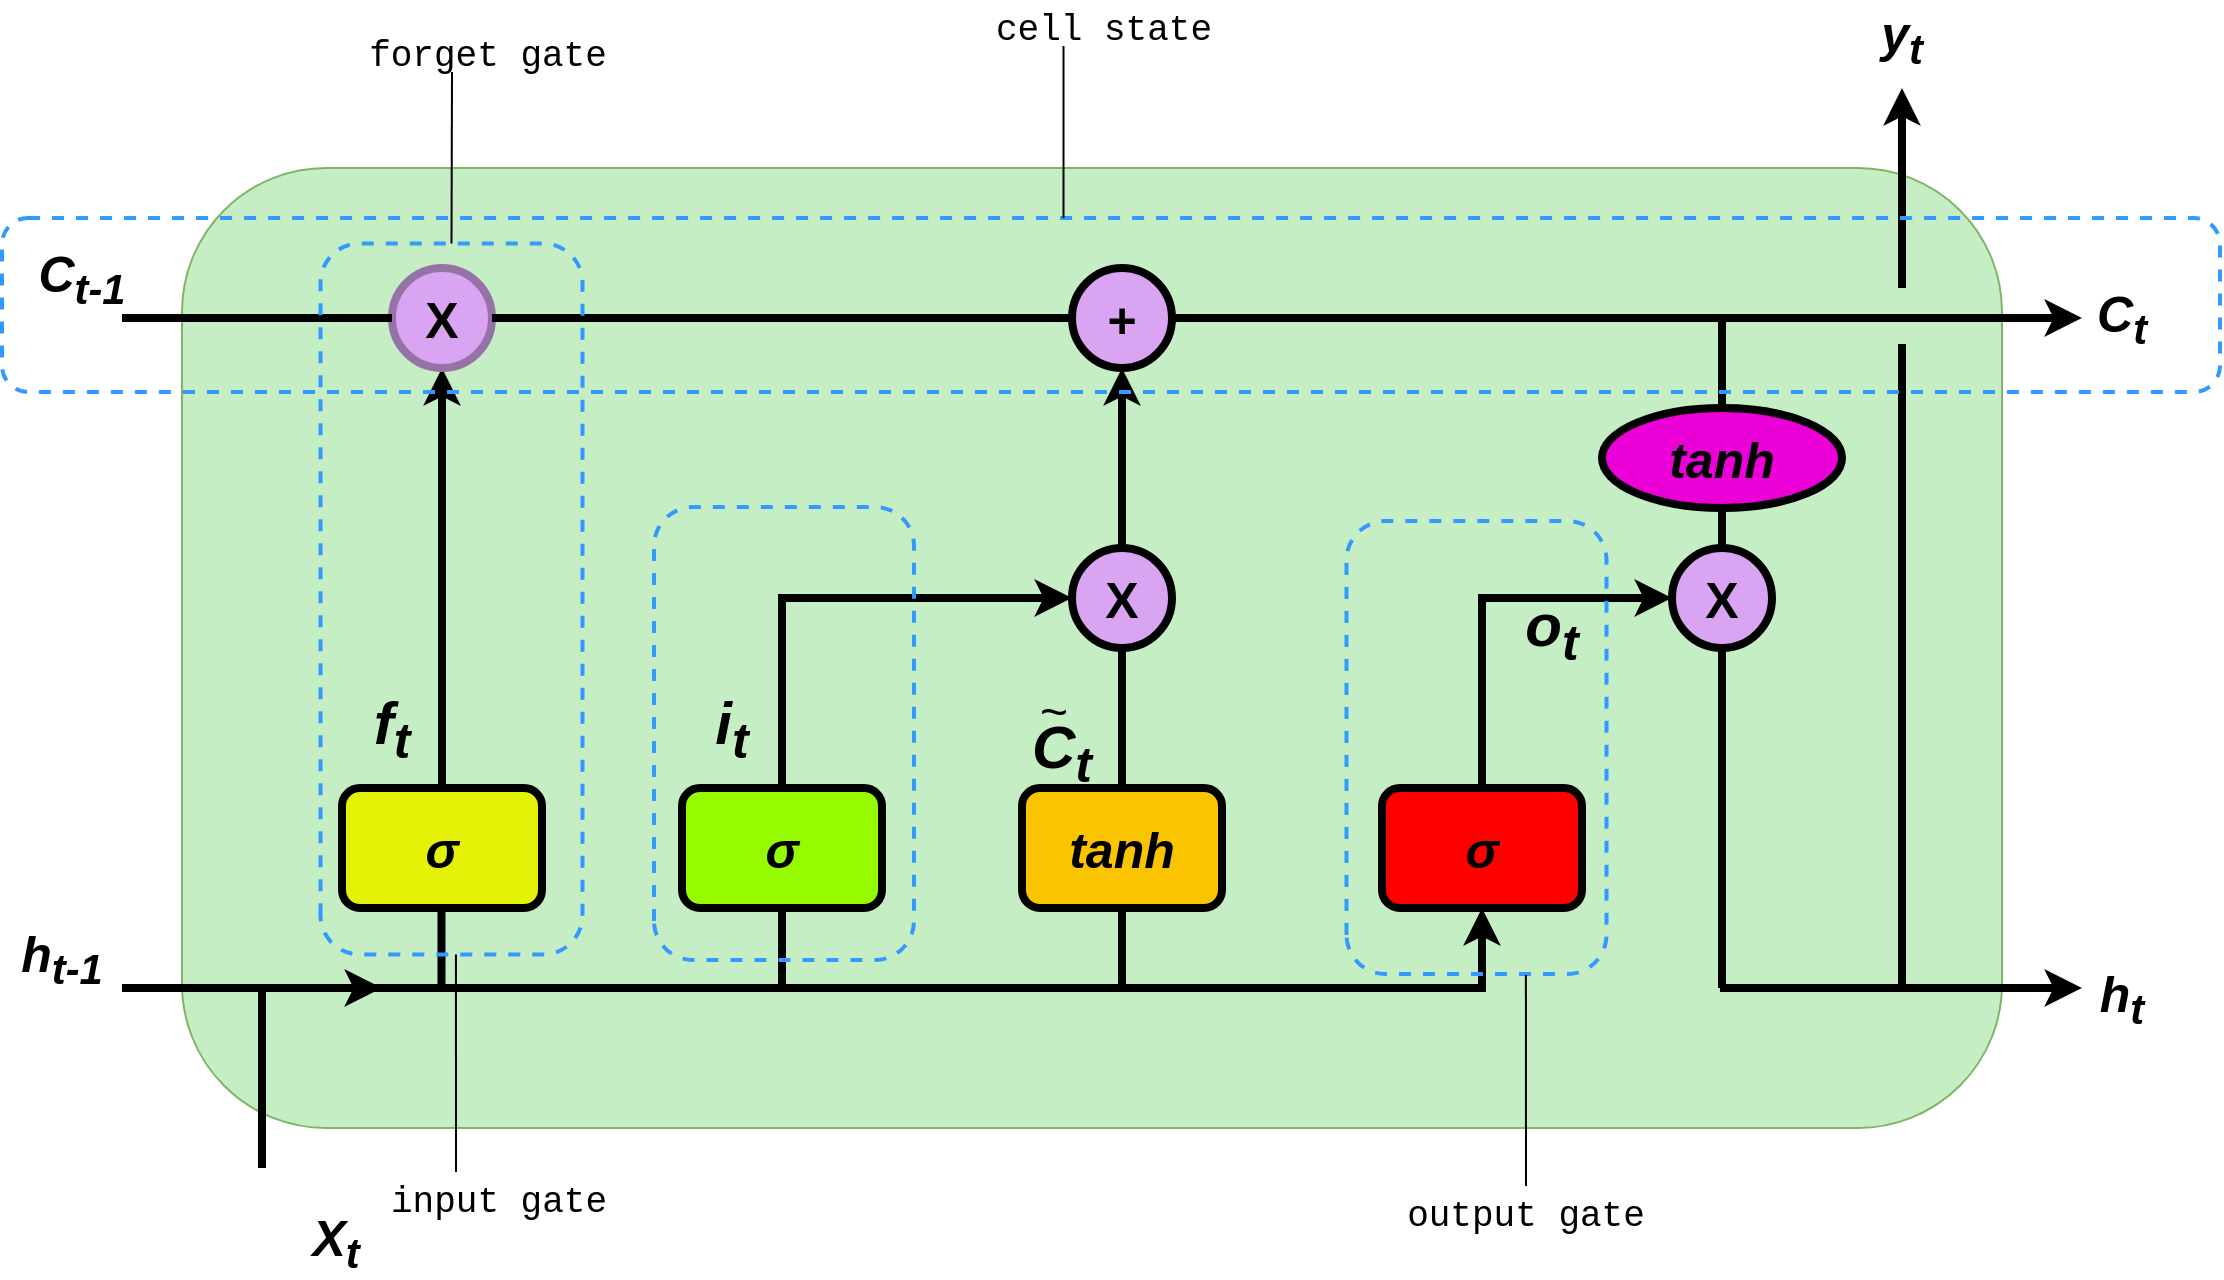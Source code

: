 <mxfile version="28.0.4">
  <diagram name="Página-1" id="xvQfT1dYDpoc81qdFRzg">
    <mxGraphModel dx="1489" dy="804" grid="1" gridSize="10" guides="1" tooltips="1" connect="1" arrows="1" fold="1" page="1" pageScale="1" pageWidth="827" pageHeight="1169" math="0" shadow="0">
      <root>
        <mxCell id="0" />
        <mxCell id="1" parent="0" />
        <mxCell id="qXGKddrKc5kdDjHxhyuB-1" value="" style="rounded=1;whiteSpace=wrap;html=1;fillColor=#c6eec4;strokeColor=#82b366;" vertex="1" parent="1">
          <mxGeometry x="433" y="288" width="910" height="480" as="geometry" />
        </mxCell>
        <mxCell id="qXGKddrKc5kdDjHxhyuB-2" value="" style="edgeStyle=orthogonalEdgeStyle;rounded=0;orthogonalLoop=1;jettySize=auto;html=1;entryX=0.5;entryY=1;entryDx=0;entryDy=0;strokeWidth=4;" edge="1" parent="1" source="qXGKddrKc5kdDjHxhyuB-3" target="qXGKddrKc5kdDjHxhyuB-9">
          <mxGeometry relative="1" as="geometry">
            <mxPoint x="563" y="488" as="targetPoint" />
          </mxGeometry>
        </mxCell>
        <mxCell id="qXGKddrKc5kdDjHxhyuB-3" value="&lt;font style=&quot;font-size: 25px;&quot;&gt;&lt;b&gt;&lt;i&gt;σ&lt;/i&gt;&lt;/b&gt;&lt;/font&gt;" style="rounded=1;whiteSpace=wrap;html=1;strokeWidth=4;fillColor=#e3f207;" vertex="1" parent="1">
          <mxGeometry x="513" y="598" width="100" height="60" as="geometry" />
        </mxCell>
        <mxCell id="qXGKddrKc5kdDjHxhyuB-4" value="" style="edgeStyle=orthogonalEdgeStyle;rounded=0;orthogonalLoop=1;jettySize=auto;html=1;entryX=0;entryY=0.5;entryDx=0;entryDy=0;strokeWidth=4;" edge="1" parent="1" source="qXGKddrKc5kdDjHxhyuB-5" target="qXGKddrKc5kdDjHxhyuB-13">
          <mxGeometry relative="1" as="geometry">
            <mxPoint x="733" y="488" as="targetPoint" />
            <Array as="points">
              <mxPoint x="733" y="503" />
            </Array>
          </mxGeometry>
        </mxCell>
        <mxCell id="qXGKddrKc5kdDjHxhyuB-5" value="&lt;font style=&quot;font-size: 25px;&quot;&gt;&lt;b&gt;&lt;i&gt;σ&lt;/i&gt;&lt;/b&gt;&lt;/font&gt;" style="rounded=1;whiteSpace=wrap;html=1;strokeWidth=4;fillColor=#96fa00;" vertex="1" parent="1">
          <mxGeometry x="683" y="598" width="100" height="60" as="geometry" />
        </mxCell>
        <mxCell id="qXGKddrKc5kdDjHxhyuB-6" value="&lt;font style=&quot;font-size: 25px;&quot;&gt;&lt;b&gt;&lt;i&gt;tanh&lt;/i&gt;&lt;/b&gt;&lt;/font&gt;" style="rounded=1;whiteSpace=wrap;html=1;strokeWidth=4;fillColor=#fac400;" vertex="1" parent="1">
          <mxGeometry x="853" y="598" width="100" height="60" as="geometry" />
        </mxCell>
        <mxCell id="qXGKddrKc5kdDjHxhyuB-7" value="" style="edgeStyle=orthogonalEdgeStyle;rounded=0;orthogonalLoop=1;jettySize=auto;html=1;entryX=0;entryY=0.5;entryDx=0;entryDy=0;strokeWidth=4;" edge="1" parent="1" source="qXGKddrKc5kdDjHxhyuB-8" target="qXGKddrKc5kdDjHxhyuB-14">
          <mxGeometry relative="1" as="geometry">
            <mxPoint x="1083" y="488" as="targetPoint" />
            <Array as="points">
              <mxPoint x="1083" y="503" />
            </Array>
          </mxGeometry>
        </mxCell>
        <mxCell id="qXGKddrKc5kdDjHxhyuB-8" value="&lt;font style=&quot;font-size: 25px;&quot;&gt;&lt;b&gt;&lt;i&gt;σ&lt;/i&gt;&lt;/b&gt;&lt;/font&gt;" style="rounded=1;whiteSpace=wrap;html=1;strokeWidth=4;fillColor=#ff0000;" vertex="1" parent="1">
          <mxGeometry x="1033" y="598" width="100" height="60" as="geometry" />
        </mxCell>
        <mxCell id="qXGKddrKc5kdDjHxhyuB-9" value="&lt;font size=&quot;1&quot; style=&quot;&quot;&gt;&lt;b style=&quot;font-size: 25px;&quot;&gt;X&lt;/b&gt;&lt;/font&gt;" style="ellipse;whiteSpace=wrap;html=1;aspect=fixed;strokeWidth=4;fillColor=#d9a5f3;strokeColor=#9673a6;" vertex="1" parent="1">
          <mxGeometry x="538" y="338" width="50" height="50" as="geometry" />
        </mxCell>
        <mxCell id="qXGKddrKc5kdDjHxhyuB-10" value="" style="edgeStyle=orthogonalEdgeStyle;rounded=0;orthogonalLoop=1;jettySize=auto;html=1;strokeWidth=4;" edge="1" parent="1" source="qXGKddrKc5kdDjHxhyuB-11">
          <mxGeometry relative="1" as="geometry">
            <mxPoint x="1383" y="363" as="targetPoint" />
          </mxGeometry>
        </mxCell>
        <mxCell id="qXGKddrKc5kdDjHxhyuB-11" value="&lt;font size=&quot;1&quot; style=&quot;&quot;&gt;&lt;b style=&quot;font-size: 25px;&quot;&gt;+&lt;/b&gt;&lt;/font&gt;" style="ellipse;whiteSpace=wrap;html=1;aspect=fixed;strokeWidth=4;fillColor=#d9a5f3;" vertex="1" parent="1">
          <mxGeometry x="878" y="338" width="50" height="50" as="geometry" />
        </mxCell>
        <mxCell id="qXGKddrKc5kdDjHxhyuB-12" value="" style="edgeStyle=orthogonalEdgeStyle;rounded=0;orthogonalLoop=1;jettySize=auto;html=1;strokeWidth=4;" edge="1" parent="1" source="qXGKddrKc5kdDjHxhyuB-13" target="qXGKddrKc5kdDjHxhyuB-11">
          <mxGeometry relative="1" as="geometry" />
        </mxCell>
        <mxCell id="qXGKddrKc5kdDjHxhyuB-13" value="&lt;b&gt;&lt;font style=&quot;font-size: 25px;&quot;&gt;X&lt;/font&gt;&lt;/b&gt;" style="ellipse;whiteSpace=wrap;html=1;aspect=fixed;strokeWidth=4;fillColor=#d9a5f3;" vertex="1" parent="1">
          <mxGeometry x="878" y="478" width="50" height="50" as="geometry" />
        </mxCell>
        <mxCell id="qXGKddrKc5kdDjHxhyuB-14" value="&lt;font style=&quot;font-size: 25px;&quot;&gt;&lt;b&gt;X&lt;/b&gt;&lt;/font&gt;" style="ellipse;whiteSpace=wrap;html=1;aspect=fixed;strokeWidth=4;fillColor=#d9a5f3;" vertex="1" parent="1">
          <mxGeometry x="1178" y="478" width="50" height="50" as="geometry" />
        </mxCell>
        <mxCell id="qXGKddrKc5kdDjHxhyuB-15" value="&lt;font style=&quot;font-size: 25px;&quot;&gt;&lt;b&gt;&lt;i&gt;tanh&lt;/i&gt;&lt;/b&gt;&lt;/font&gt;" style="ellipse;whiteSpace=wrap;html=1;strokeWidth=4;fillColor=#eb00d7;" vertex="1" parent="1">
          <mxGeometry x="1143" y="408" width="120" height="50" as="geometry" />
        </mxCell>
        <mxCell id="qXGKddrKc5kdDjHxhyuB-16" value="" style="endArrow=classic;html=1;rounded=0;strokeWidth=4;" edge="1" parent="1">
          <mxGeometry width="50" height="50" relative="1" as="geometry">
            <mxPoint x="403" y="698" as="sourcePoint" />
            <mxPoint x="533" y="698" as="targetPoint" />
          </mxGeometry>
        </mxCell>
        <mxCell id="qXGKddrKc5kdDjHxhyuB-17" value="" style="endArrow=none;html=1;rounded=0;entryX=0;entryY=0.5;entryDx=0;entryDy=0;strokeWidth=4;" edge="1" parent="1" target="qXGKddrKc5kdDjHxhyuB-9">
          <mxGeometry width="50" height="50" relative="1" as="geometry">
            <mxPoint x="403" y="363" as="sourcePoint" />
            <mxPoint x="793" y="568" as="targetPoint" />
          </mxGeometry>
        </mxCell>
        <mxCell id="qXGKddrKc5kdDjHxhyuB-18" value="" style="endArrow=none;html=1;rounded=0;strokeWidth=4;" edge="1" parent="1">
          <mxGeometry width="50" height="50" relative="1" as="geometry">
            <mxPoint x="523" y="698" as="sourcePoint" />
            <mxPoint x="1083" y="698" as="targetPoint" />
          </mxGeometry>
        </mxCell>
        <mxCell id="qXGKddrKc5kdDjHxhyuB-19" value="" style="endArrow=none;html=1;rounded=0;entryX=0.5;entryY=1;entryDx=0;entryDy=0;strokeWidth=4;" edge="1" parent="1" target="qXGKddrKc5kdDjHxhyuB-5">
          <mxGeometry width="50" height="50" relative="1" as="geometry">
            <mxPoint x="733" y="698" as="sourcePoint" />
            <mxPoint x="558" y="383" as="targetPoint" />
          </mxGeometry>
        </mxCell>
        <mxCell id="qXGKddrKc5kdDjHxhyuB-20" value="" style="endArrow=none;html=1;rounded=0;entryX=0;entryY=0.5;entryDx=0;entryDy=0;strokeWidth=4;exitX=1;exitY=0.5;exitDx=0;exitDy=0;" edge="1" parent="1" source="qXGKddrKc5kdDjHxhyuB-9" target="qXGKddrKc5kdDjHxhyuB-11">
          <mxGeometry width="50" height="50" relative="1" as="geometry">
            <mxPoint x="613" y="362.47" as="sourcePoint" />
            <mxPoint x="748" y="362.47" as="targetPoint" />
          </mxGeometry>
        </mxCell>
        <mxCell id="qXGKddrKc5kdDjHxhyuB-21" value="" style="endArrow=none;html=1;rounded=0;entryX=0.5;entryY=1;entryDx=0;entryDy=0;strokeWidth=4;" edge="1" parent="1" target="qXGKddrKc5kdDjHxhyuB-6">
          <mxGeometry width="50" height="50" relative="1" as="geometry">
            <mxPoint x="903" y="698" as="sourcePoint" />
            <mxPoint x="578" y="403" as="targetPoint" />
          </mxGeometry>
        </mxCell>
        <mxCell id="qXGKddrKc5kdDjHxhyuB-22" value="" style="endArrow=classic;html=1;rounded=0;entryX=0.5;entryY=1;entryDx=0;entryDy=0;strokeWidth=4;" edge="1" parent="1" target="qXGKddrKc5kdDjHxhyuB-8">
          <mxGeometry width="50" height="50" relative="1" as="geometry">
            <mxPoint x="1083" y="700" as="sourcePoint" />
            <mxPoint x="1203" y="768" as="targetPoint" />
          </mxGeometry>
        </mxCell>
        <mxCell id="qXGKddrKc5kdDjHxhyuB-23" value="" style="endArrow=none;html=1;rounded=0;entryX=0.5;entryY=1;entryDx=0;entryDy=0;strokeWidth=4;" edge="1" parent="1">
          <mxGeometry width="50" height="50" relative="1" as="geometry">
            <mxPoint x="562.74" y="698" as="sourcePoint" />
            <mxPoint x="562.74" y="658" as="targetPoint" />
          </mxGeometry>
        </mxCell>
        <mxCell id="qXGKddrKc5kdDjHxhyuB-24" value="" style="endArrow=none;html=1;rounded=0;exitX=0.5;exitY=0;exitDx=0;exitDy=0;entryX=0.5;entryY=1;entryDx=0;entryDy=0;strokeWidth=4;" edge="1" parent="1" source="qXGKddrKc5kdDjHxhyuB-6" target="qXGKddrKc5kdDjHxhyuB-13">
          <mxGeometry width="50" height="50" relative="1" as="geometry">
            <mxPoint x="1013" y="618" as="sourcePoint" />
            <mxPoint x="1063" y="568" as="targetPoint" />
          </mxGeometry>
        </mxCell>
        <mxCell id="qXGKddrKc5kdDjHxhyuB-25" value="" style="endArrow=none;html=1;rounded=0;exitX=0.5;exitY=0;exitDx=0;exitDy=0;strokeWidth=4;" edge="1" parent="1" source="qXGKddrKc5kdDjHxhyuB-14">
          <mxGeometry width="50" height="50" relative="1" as="geometry">
            <mxPoint x="928" y="608" as="sourcePoint" />
            <mxPoint x="1203" y="458" as="targetPoint" />
          </mxGeometry>
        </mxCell>
        <mxCell id="qXGKddrKc5kdDjHxhyuB-26" value="" style="endArrow=none;html=1;rounded=0;endSize=3;strokeWidth=4;startSize=3;jumpSize=2;strokeColor=default;" edge="1" parent="1">
          <mxGeometry width="50" height="50" relative="1" as="geometry">
            <mxPoint x="1203" y="408" as="sourcePoint" />
            <mxPoint x="1203" y="363" as="targetPoint" />
          </mxGeometry>
        </mxCell>
        <mxCell id="qXGKddrKc5kdDjHxhyuB-27" value="" style="endArrow=none;html=1;rounded=0;entryX=0.5;entryY=1;entryDx=0;entryDy=0;strokeWidth=4;" edge="1" parent="1" target="qXGKddrKc5kdDjHxhyuB-14">
          <mxGeometry width="50" height="50" relative="1" as="geometry">
            <mxPoint x="1203" y="698" as="sourcePoint" />
            <mxPoint x="906" y="444" as="targetPoint" />
          </mxGeometry>
        </mxCell>
        <mxCell id="qXGKddrKc5kdDjHxhyuB-28" value="" style="edgeStyle=orthogonalEdgeStyle;rounded=0;orthogonalLoop=1;jettySize=auto;html=1;strokeWidth=4;" edge="1" parent="1">
          <mxGeometry relative="1" as="geometry">
            <mxPoint x="1202" y="698" as="sourcePoint" />
            <mxPoint x="1383" y="698" as="targetPoint" />
          </mxGeometry>
        </mxCell>
        <mxCell id="qXGKddrKc5kdDjHxhyuB-29" value="" style="endArrow=none;html=1;rounded=0;strokeWidth=4;" edge="1" parent="1">
          <mxGeometry width="50" height="50" relative="1" as="geometry">
            <mxPoint x="1293" y="698" as="sourcePoint" />
            <mxPoint x="1293" y="376" as="targetPoint" />
          </mxGeometry>
        </mxCell>
        <mxCell id="qXGKddrKc5kdDjHxhyuB-30" value="" style="endArrow=classic;html=1;rounded=0;strokeWidth=4;" edge="1" parent="1">
          <mxGeometry width="50" height="50" relative="1" as="geometry">
            <mxPoint x="1293" y="348" as="sourcePoint" />
            <mxPoint x="1293" y="248" as="targetPoint" />
          </mxGeometry>
        </mxCell>
        <mxCell id="qXGKddrKc5kdDjHxhyuB-31" value="" style="endArrow=none;html=1;rounded=0;strokeWidth=4;" edge="1" parent="1">
          <mxGeometry width="50" height="50" relative="1" as="geometry">
            <mxPoint x="473" y="788" as="sourcePoint" />
            <mxPoint x="473" y="698" as="targetPoint" />
          </mxGeometry>
        </mxCell>
        <mxCell id="qXGKddrKc5kdDjHxhyuB-32" value="&lt;font style=&quot;font-size: 25px;&quot;&gt;&lt;b&gt;&lt;i&gt;C&lt;sub&gt;t-1&lt;/sub&gt;&lt;/i&gt;&lt;/b&gt;&lt;/font&gt;" style="text;html=1;strokeColor=none;fillColor=none;align=center;verticalAlign=middle;whiteSpace=wrap;rounded=0;" vertex="1" parent="1">
          <mxGeometry x="353" y="328" width="60" height="30" as="geometry" />
        </mxCell>
        <mxCell id="qXGKddrKc5kdDjHxhyuB-33" value="&lt;font style=&quot;font-size: 25px;&quot;&gt;&lt;b&gt;&lt;i&gt;h&lt;sub&gt;t-1&lt;/sub&gt;&lt;/i&gt;&lt;/b&gt;&lt;/font&gt;" style="text;html=1;strokeColor=none;fillColor=none;align=center;verticalAlign=middle;whiteSpace=wrap;rounded=0;" vertex="1" parent="1">
          <mxGeometry x="343" y="668" width="60" height="30" as="geometry" />
        </mxCell>
        <mxCell id="qXGKddrKc5kdDjHxhyuB-34" value="&lt;font style=&quot;font-size: 25px;&quot;&gt;&lt;b&gt;&lt;i&gt;X&lt;sub&gt;t&lt;/sub&gt;&lt;/i&gt;&lt;/b&gt;&lt;/font&gt;" style="text;html=1;strokeColor=none;fillColor=none;align=center;verticalAlign=middle;whiteSpace=wrap;rounded=0;" vertex="1" parent="1">
          <mxGeometry x="480" y="810" width="60" height="30" as="geometry" />
        </mxCell>
        <mxCell id="qXGKddrKc5kdDjHxhyuB-35" value="&lt;font style=&quot;font-size: 25px;&quot;&gt;&lt;b&gt;&lt;i&gt;y&lt;sub&gt;t&lt;/sub&gt;&lt;/i&gt;&lt;/b&gt;&lt;/font&gt;" style="text;html=1;strokeColor=none;fillColor=none;align=center;verticalAlign=middle;whiteSpace=wrap;rounded=0;" vertex="1" parent="1">
          <mxGeometry x="1263" y="208" width="60" height="30" as="geometry" />
        </mxCell>
        <mxCell id="qXGKddrKc5kdDjHxhyuB-36" value="&lt;font style=&quot;&quot;&gt;&lt;b style=&quot;&quot;&gt;&lt;sub style=&quot;&quot;&gt;&lt;span style=&quot;font-size: 25px;&quot;&gt;&lt;i&gt;C&lt;sub&gt;t&lt;/sub&gt;&lt;/i&gt;&lt;/span&gt;&lt;/sub&gt;&lt;/b&gt;&lt;/font&gt;" style="text;html=1;strokeColor=none;fillColor=none;align=center;verticalAlign=middle;whiteSpace=wrap;rounded=0;" vertex="1" parent="1">
          <mxGeometry x="1373" y="348" width="60" height="30" as="geometry" />
        </mxCell>
        <mxCell id="qXGKddrKc5kdDjHxhyuB-37" value="&lt;font style=&quot;&quot;&gt;&lt;b style=&quot;&quot;&gt;&lt;sub style=&quot;&quot;&gt;&lt;span style=&quot;font-size: 25px;&quot;&gt;&lt;i&gt;h&lt;sub&gt;t&lt;/sub&gt;&lt;/i&gt;&lt;/span&gt;&lt;/sub&gt;&lt;/b&gt;&lt;/font&gt;" style="text;html=1;strokeColor=none;fillColor=none;align=center;verticalAlign=middle;whiteSpace=wrap;rounded=0;" vertex="1" parent="1">
          <mxGeometry x="1373" y="688" width="60" height="30" as="geometry" />
        </mxCell>
        <mxCell id="qXGKddrKc5kdDjHxhyuB-38" value="&lt;font style=&quot;&quot;&gt;&lt;b style=&quot;&quot;&gt;&lt;sub style=&quot;font-size: 30px;&quot;&gt;&lt;span style=&quot;&quot;&gt;&lt;i&gt;f&lt;sub&gt;t&lt;/sub&gt;&lt;/i&gt;&lt;/span&gt;&lt;/sub&gt;&lt;/b&gt;&lt;/font&gt;" style="text;html=1;strokeColor=none;fillColor=none;align=center;verticalAlign=middle;whiteSpace=wrap;rounded=0;" vertex="1" parent="1">
          <mxGeometry x="493" y="548" width="90" height="40" as="geometry" />
        </mxCell>
        <mxCell id="qXGKddrKc5kdDjHxhyuB-39" value="&lt;font style=&quot;&quot;&gt;&lt;b style=&quot;&quot;&gt;&lt;sub style=&quot;font-size: 30px;&quot;&gt;&lt;span style=&quot;&quot;&gt;&lt;i&gt;i&lt;sub&gt;t&lt;/sub&gt;&lt;/i&gt;&lt;/span&gt;&lt;/sub&gt;&lt;/b&gt;&lt;/font&gt;" style="text;html=1;strokeColor=none;fillColor=none;align=center;verticalAlign=middle;whiteSpace=wrap;rounded=0;" vertex="1" parent="1">
          <mxGeometry x="663" y="548" width="90" height="40" as="geometry" />
        </mxCell>
        <mxCell id="qXGKddrKc5kdDjHxhyuB-40" value="&lt;font style=&quot;&quot;&gt;&lt;b style=&quot;&quot;&gt;&lt;sub style=&quot;font-size: 30px;&quot;&gt;&lt;span style=&quot;&quot;&gt;&lt;i&gt;C&lt;sub&gt;t&lt;/sub&gt;&lt;/i&gt;&lt;/span&gt;&lt;/sub&gt;&lt;/b&gt;&lt;/font&gt;" style="text;html=1;strokeColor=none;fillColor=none;align=center;verticalAlign=middle;whiteSpace=wrap;rounded=0;" vertex="1" parent="1">
          <mxGeometry x="828" y="560" width="90" height="40" as="geometry" />
        </mxCell>
        <mxCell id="qXGKddrKc5kdDjHxhyuB-41" value="&lt;font style=&quot;font-size: 24px;&quot;&gt;~&lt;/font&gt;" style="text;html=1;strokeColor=none;fillColor=none;align=center;verticalAlign=middle;whiteSpace=wrap;rounded=0;" vertex="1" parent="1">
          <mxGeometry x="834" y="545" width="70" height="30" as="geometry" />
        </mxCell>
        <mxCell id="qXGKddrKc5kdDjHxhyuB-42" value="&lt;font style=&quot;&quot;&gt;&lt;b style=&quot;&quot;&gt;&lt;sub style=&quot;font-size: 30px;&quot;&gt;&lt;span style=&quot;&quot;&gt;&lt;i&gt;o&lt;sub&gt;t&lt;/sub&gt;&lt;/i&gt;&lt;/span&gt;&lt;/sub&gt;&lt;/b&gt;&lt;/font&gt;" style="text;html=1;strokeColor=none;fillColor=none;align=center;verticalAlign=middle;whiteSpace=wrap;rounded=0;" vertex="1" parent="1">
          <mxGeometry x="1073" y="499" width="90" height="40" as="geometry" />
        </mxCell>
        <mxCell id="qXGKddrKc5kdDjHxhyuB-43" value="" style="rounded=1;whiteSpace=wrap;html=1;fillColor=none;dashed=1;strokeWidth=2;strokeColor=#3399FF;" vertex="1" parent="1">
          <mxGeometry x="343" y="313" width="1109" height="87" as="geometry" />
        </mxCell>
        <mxCell id="qXGKddrKc5kdDjHxhyuB-44" value="" style="rounded=1;whiteSpace=wrap;html=1;fillColor=none;dashed=1;strokeWidth=2;rotation=-90;strokeColor=#3399FF;" vertex="1" parent="1">
          <mxGeometry x="390" y="438" width="355.5" height="131" as="geometry" />
        </mxCell>
        <mxCell id="qXGKddrKc5kdDjHxhyuB-45" value="" style="rounded=1;whiteSpace=wrap;html=1;fillColor=none;dashed=1;strokeWidth=2;rotation=-90;strokeColor=#3399FF;" vertex="1" parent="1">
          <mxGeometry x="620.75" y="505.75" width="226.5" height="130" as="geometry" />
        </mxCell>
        <mxCell id="qXGKddrKc5kdDjHxhyuB-46" value="" style="rounded=1;whiteSpace=wrap;html=1;fillColor=none;dashed=1;strokeWidth=2;rotation=-90;strokeColor=#3399FF;" vertex="1" parent="1">
          <mxGeometry x="967" y="512.75" width="226.5" height="130" as="geometry" />
        </mxCell>
        <mxCell id="qXGKddrKc5kdDjHxhyuB-47" value="" style="endArrow=none;html=1;rounded=0;entryX=0;entryY=0.517;entryDx=0;entryDy=0;entryPerimeter=0;" edge="1" parent="1" target="qXGKddrKc5kdDjHxhyuB-44">
          <mxGeometry width="50" height="50" relative="1" as="geometry">
            <mxPoint x="570" y="790" as="sourcePoint" />
            <mxPoint x="592.75" y="730" as="targetPoint" />
          </mxGeometry>
        </mxCell>
        <mxCell id="qXGKddrKc5kdDjHxhyuB-48" value="input gate" style="text;html=1;align=center;verticalAlign=middle;whiteSpace=wrap;rounded=0;fontFamily=Courier New;fontSize=18;" vertex="1" parent="1">
          <mxGeometry x="533" y="790" width="117" height="30" as="geometry" />
        </mxCell>
        <mxCell id="qXGKddrKc5kdDjHxhyuB-49" value="" style="endArrow=none;html=1;rounded=0;entryX=-0.002;entryY=0.69;entryDx=0;entryDy=0;entryPerimeter=0;exitX=0.5;exitY=0;exitDx=0;exitDy=0;" edge="1" parent="1" source="qXGKddrKc5kdDjHxhyuB-50" target="qXGKddrKc5kdDjHxhyuB-46">
          <mxGeometry width="50" height="50" relative="1" as="geometry">
            <mxPoint x="1100" y="797" as="sourcePoint" />
            <mxPoint x="1100" y="688" as="targetPoint" />
          </mxGeometry>
        </mxCell>
        <mxCell id="qXGKddrKc5kdDjHxhyuB-50" value="output gate" style="text;html=1;align=center;verticalAlign=middle;whiteSpace=wrap;rounded=0;fontFamily=Courier New;fontSize=18;" vertex="1" parent="1">
          <mxGeometry x="1040" y="797" width="130" height="30" as="geometry" />
        </mxCell>
        <mxCell id="qXGKddrKc5kdDjHxhyuB-51" value="" style="endArrow=none;html=1;rounded=0;exitX=1;exitY=0.5;exitDx=0;exitDy=0;" edge="1" parent="1" source="qXGKddrKc5kdDjHxhyuB-44">
          <mxGeometry width="50" height="50" relative="1" as="geometry">
            <mxPoint x="581" y="299" as="sourcePoint" />
            <mxPoint x="568" y="240" as="targetPoint" />
          </mxGeometry>
        </mxCell>
        <mxCell id="qXGKddrKc5kdDjHxhyuB-52" value="forget gate" style="text;html=1;align=center;verticalAlign=middle;whiteSpace=wrap;rounded=0;fontFamily=Courier New;fontSize=18;" vertex="1" parent="1">
          <mxGeometry x="522.25" y="217" width="127.75" height="30" as="geometry" />
        </mxCell>
        <mxCell id="qXGKddrKc5kdDjHxhyuB-53" value="" style="endArrow=none;html=1;rounded=0;exitX=1;exitY=0.5;exitDx=0;exitDy=0;" edge="1" parent="1">
          <mxGeometry width="50" height="50" relative="1" as="geometry">
            <mxPoint x="873.75" y="313" as="sourcePoint" />
            <mxPoint x="873.75" y="227" as="targetPoint" />
          </mxGeometry>
        </mxCell>
        <mxCell id="qXGKddrKc5kdDjHxhyuB-54" value="cell state" style="text;html=1;align=center;verticalAlign=middle;whiteSpace=wrap;rounded=0;fontFamily=Courier New;fontSize=18;" vertex="1" parent="1">
          <mxGeometry x="828" y="204" width="132" height="30" as="geometry" />
        </mxCell>
      </root>
    </mxGraphModel>
  </diagram>
</mxfile>
